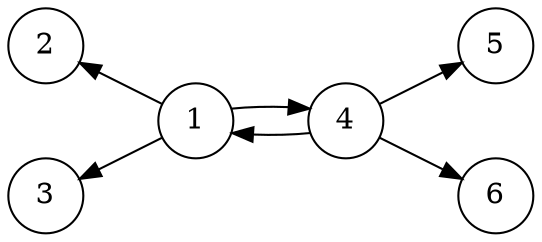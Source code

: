 //dot
digraph hgn{
bgcolor="transparent"
layout="neato"
node [shape=circle, style=filled, fillcolor="white"]
1 [pos="1,0.5", pin=true]
2 [pos="0,1", pin=true]
3 [pos="0,0", pin=true]
4 [pos="2,0.5", pin=true]
5 [pos="3,1", pin=true]
6 [pos="3,0", pin=true]
1 -> 2
1 -> 3
1 -> 4
4 -> 1
4 -> 5
4 -> 6
}
